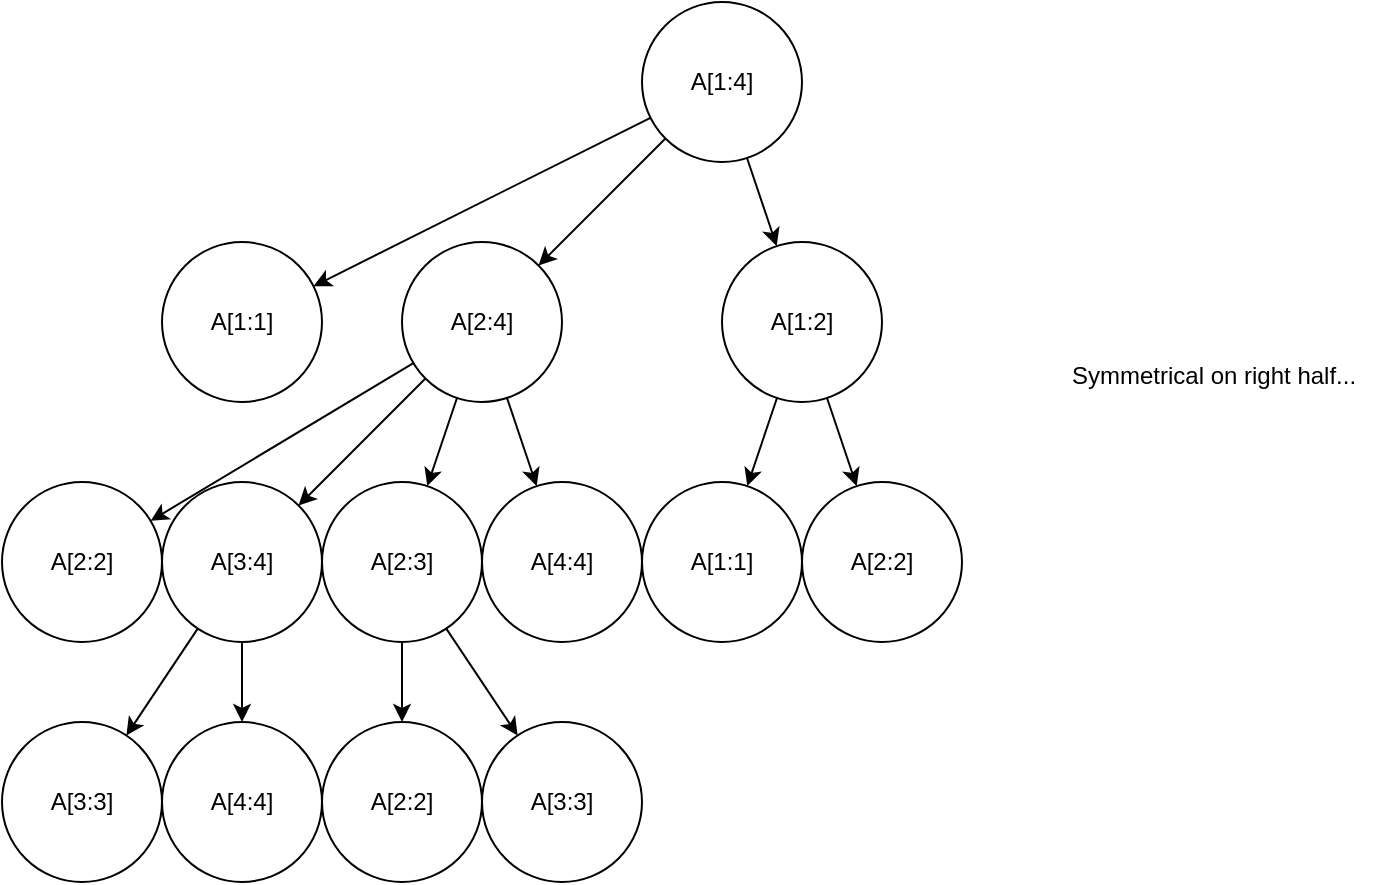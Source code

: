 <mxfile version="10.7.5" type="device"><diagram id="xcDhELdiICm_8rfKGGcA" name="rmc"><mxGraphModel dx="1394" dy="819" grid="1" gridSize="10" guides="1" tooltips="1" connect="1" arrows="1" fold="1" page="1" pageScale="1" pageWidth="850" pageHeight="1100" math="0" shadow="0"><root><mxCell id="0"/><mxCell id="1" parent="0"/><mxCell id="OMCi1sACSZIvaQxP7mIj-4" style="rounded=0;orthogonalLoop=1;jettySize=auto;html=1;" edge="1" parent="1" source="OMCi1sACSZIvaQxP7mIj-1" target="OMCi1sACSZIvaQxP7mIj-3"><mxGeometry relative="1" as="geometry"/></mxCell><mxCell id="OMCi1sACSZIvaQxP7mIj-5" style="rounded=0;orthogonalLoop=1;jettySize=auto;html=1;" edge="1" parent="1" source="OMCi1sACSZIvaQxP7mIj-1" target="OMCi1sACSZIvaQxP7mIj-2"><mxGeometry relative="1" as="geometry"/></mxCell><mxCell id="OMCi1sACSZIvaQxP7mIj-23" style="edgeStyle=none;rounded=0;orthogonalLoop=1;jettySize=auto;html=1;" edge="1" parent="1" source="OMCi1sACSZIvaQxP7mIj-1" target="OMCi1sACSZIvaQxP7mIj-22"><mxGeometry relative="1" as="geometry"/></mxCell><mxCell id="OMCi1sACSZIvaQxP7mIj-1" value="A[1:4]" style="ellipse;whiteSpace=wrap;html=1;aspect=fixed;" vertex="1" parent="1"><mxGeometry x="360" y="120" width="80" height="80" as="geometry"/></mxCell><mxCell id="OMCi1sACSZIvaQxP7mIj-2" value="A[1:1]" style="ellipse;whiteSpace=wrap;html=1;aspect=fixed;" vertex="1" parent="1"><mxGeometry x="120" y="240" width="80" height="80" as="geometry"/></mxCell><mxCell id="OMCi1sACSZIvaQxP7mIj-10" style="edgeStyle=none;rounded=0;orthogonalLoop=1;jettySize=auto;html=1;" edge="1" parent="1" source="OMCi1sACSZIvaQxP7mIj-3" target="OMCi1sACSZIvaQxP7mIj-9"><mxGeometry relative="1" as="geometry"/></mxCell><mxCell id="OMCi1sACSZIvaQxP7mIj-11" style="edgeStyle=none;rounded=0;orthogonalLoop=1;jettySize=auto;html=1;" edge="1" parent="1" source="OMCi1sACSZIvaQxP7mIj-3" target="OMCi1sACSZIvaQxP7mIj-8"><mxGeometry relative="1" as="geometry"/></mxCell><mxCell id="OMCi1sACSZIvaQxP7mIj-12" style="edgeStyle=none;rounded=0;orthogonalLoop=1;jettySize=auto;html=1;" edge="1" parent="1" source="OMCi1sACSZIvaQxP7mIj-3" target="OMCi1sACSZIvaQxP7mIj-7"><mxGeometry relative="1" as="geometry"/></mxCell><mxCell id="OMCi1sACSZIvaQxP7mIj-13" style="edgeStyle=none;rounded=0;orthogonalLoop=1;jettySize=auto;html=1;" edge="1" parent="1" source="OMCi1sACSZIvaQxP7mIj-3" target="OMCi1sACSZIvaQxP7mIj-6"><mxGeometry relative="1" as="geometry"/></mxCell><mxCell id="OMCi1sACSZIvaQxP7mIj-3" value="A[2:4]" style="ellipse;whiteSpace=wrap;html=1;aspect=fixed;" vertex="1" parent="1"><mxGeometry x="240" y="240" width="80" height="80" as="geometry"/></mxCell><mxCell id="OMCi1sACSZIvaQxP7mIj-6" value="A[2:2]" style="ellipse;whiteSpace=wrap;html=1;aspect=fixed;" vertex="1" parent="1"><mxGeometry x="40" y="360" width="80" height="80" as="geometry"/></mxCell><mxCell id="OMCi1sACSZIvaQxP7mIj-16" style="edgeStyle=none;rounded=0;orthogonalLoop=1;jettySize=auto;html=1;" edge="1" parent="1" source="OMCi1sACSZIvaQxP7mIj-7"><mxGeometry relative="1" as="geometry"><mxPoint x="160" y="480" as="targetPoint"/></mxGeometry></mxCell><mxCell id="OMCi1sACSZIvaQxP7mIj-17" style="edgeStyle=none;rounded=0;orthogonalLoop=1;jettySize=auto;html=1;" edge="1" parent="1" source="OMCi1sACSZIvaQxP7mIj-7" target="OMCi1sACSZIvaQxP7mIj-14"><mxGeometry relative="1" as="geometry"/></mxCell><mxCell id="OMCi1sACSZIvaQxP7mIj-7" value="A[3:4]" style="ellipse;whiteSpace=wrap;html=1;aspect=fixed;" vertex="1" parent="1"><mxGeometry x="120" y="360" width="80" height="80" as="geometry"/></mxCell><mxCell id="OMCi1sACSZIvaQxP7mIj-20" style="edgeStyle=none;rounded=0;orthogonalLoop=1;jettySize=auto;html=1;" edge="1" parent="1" source="OMCi1sACSZIvaQxP7mIj-8" target="OMCi1sACSZIvaQxP7mIj-18"><mxGeometry relative="1" as="geometry"/></mxCell><mxCell id="OMCi1sACSZIvaQxP7mIj-21" style="edgeStyle=none;rounded=0;orthogonalLoop=1;jettySize=auto;html=1;" edge="1" parent="1" source="OMCi1sACSZIvaQxP7mIj-8" target="OMCi1sACSZIvaQxP7mIj-19"><mxGeometry relative="1" as="geometry"/></mxCell><mxCell id="OMCi1sACSZIvaQxP7mIj-8" value="A[2:3]" style="ellipse;whiteSpace=wrap;html=1;aspect=fixed;" vertex="1" parent="1"><mxGeometry x="200" y="360" width="80" height="80" as="geometry"/></mxCell><mxCell id="OMCi1sACSZIvaQxP7mIj-9" value="A[4:4]" style="ellipse;whiteSpace=wrap;html=1;aspect=fixed;" vertex="1" parent="1"><mxGeometry x="280" y="360" width="80" height="80" as="geometry"/></mxCell><mxCell id="OMCi1sACSZIvaQxP7mIj-14" value="A[3:3]" style="ellipse;whiteSpace=wrap;html=1;aspect=fixed;" vertex="1" parent="1"><mxGeometry x="40" y="480" width="80" height="80" as="geometry"/></mxCell><mxCell id="OMCi1sACSZIvaQxP7mIj-15" value="A[4:4]" style="ellipse;whiteSpace=wrap;html=1;aspect=fixed;" vertex="1" parent="1"><mxGeometry x="120" y="480" width="80" height="80" as="geometry"/></mxCell><mxCell id="OMCi1sACSZIvaQxP7mIj-18" value="A[2:2]" style="ellipse;whiteSpace=wrap;html=1;aspect=fixed;" vertex="1" parent="1"><mxGeometry x="200" y="480" width="80" height="80" as="geometry"/></mxCell><mxCell id="OMCi1sACSZIvaQxP7mIj-19" value="A[3:3]" style="ellipse;whiteSpace=wrap;html=1;aspect=fixed;" vertex="1" parent="1"><mxGeometry x="280" y="480" width="80" height="80" as="geometry"/></mxCell><mxCell id="OMCi1sACSZIvaQxP7mIj-26" style="edgeStyle=none;rounded=0;orthogonalLoop=1;jettySize=auto;html=1;" edge="1" parent="1" source="OMCi1sACSZIvaQxP7mIj-22" target="OMCi1sACSZIvaQxP7mIj-24"><mxGeometry relative="1" as="geometry"/></mxCell><mxCell id="OMCi1sACSZIvaQxP7mIj-27" style="edgeStyle=none;rounded=0;orthogonalLoop=1;jettySize=auto;html=1;" edge="1" parent="1" source="OMCi1sACSZIvaQxP7mIj-22" target="OMCi1sACSZIvaQxP7mIj-25"><mxGeometry relative="1" as="geometry"/></mxCell><mxCell id="OMCi1sACSZIvaQxP7mIj-22" value="A[1:2]" style="ellipse;whiteSpace=wrap;html=1;aspect=fixed;" vertex="1" parent="1"><mxGeometry x="400" y="240" width="80" height="80" as="geometry"/></mxCell><mxCell id="OMCi1sACSZIvaQxP7mIj-24" value="A[1:1]" style="ellipse;whiteSpace=wrap;html=1;aspect=fixed;" vertex="1" parent="1"><mxGeometry x="360" y="360" width="80" height="80" as="geometry"/></mxCell><mxCell id="OMCi1sACSZIvaQxP7mIj-25" value="A[2:2]" style="ellipse;whiteSpace=wrap;html=1;aspect=fixed;" vertex="1" parent="1"><mxGeometry x="440" y="360" width="80" height="80" as="geometry"/></mxCell><mxCell id="OMCi1sACSZIvaQxP7mIj-28" value="Symmetrical on right half..." style="text;html=1;resizable=0;points=[];autosize=1;align=left;verticalAlign=top;spacingTop=-4;" vertex="1" parent="1"><mxGeometry x="573" y="297" width="160" height="20" as="geometry"/></mxCell></root></mxGraphModel></diagram></mxfile>